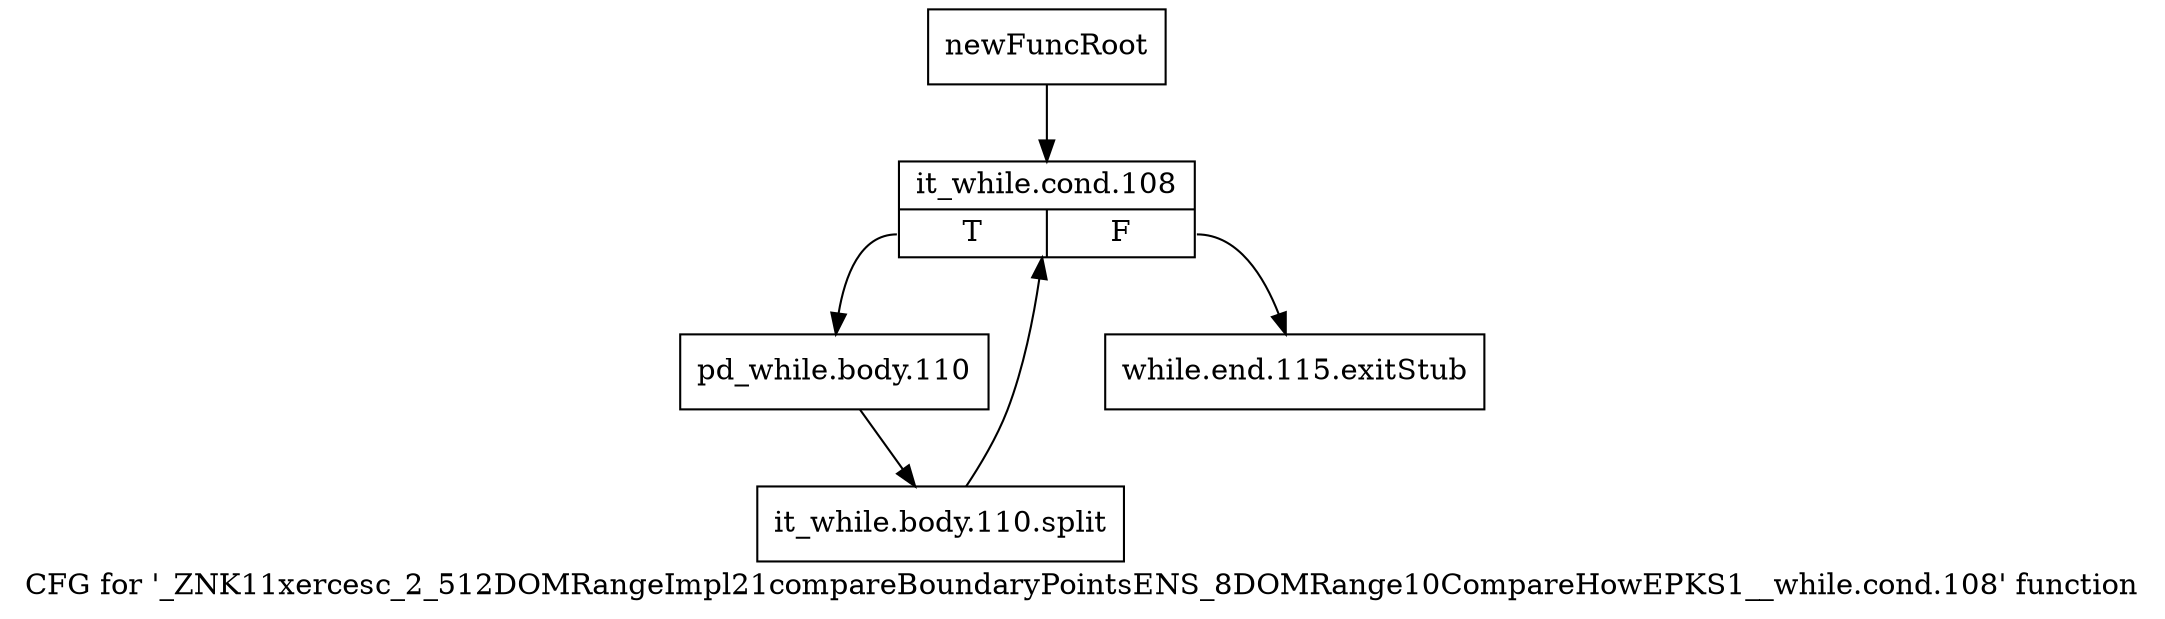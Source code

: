 digraph "CFG for '_ZNK11xercesc_2_512DOMRangeImpl21compareBoundaryPointsENS_8DOMRange10CompareHowEPKS1__while.cond.108' function" {
	label="CFG for '_ZNK11xercesc_2_512DOMRangeImpl21compareBoundaryPointsENS_8DOMRange10CompareHowEPKS1__while.cond.108' function";

	Node0x97ea410 [shape=record,label="{newFuncRoot}"];
	Node0x97ea410 -> Node0x97ea4b0;
	Node0x97ea460 [shape=record,label="{while.end.115.exitStub}"];
	Node0x97ea4b0 [shape=record,label="{it_while.cond.108|{<s0>T|<s1>F}}"];
	Node0x97ea4b0:s0 -> Node0x97ea500;
	Node0x97ea4b0:s1 -> Node0x97ea460;
	Node0x97ea500 [shape=record,label="{pd_while.body.110}"];
	Node0x97ea500 -> Node0xcde3e70;
	Node0xcde3e70 [shape=record,label="{it_while.body.110.split}"];
	Node0xcde3e70 -> Node0x97ea4b0;
}

